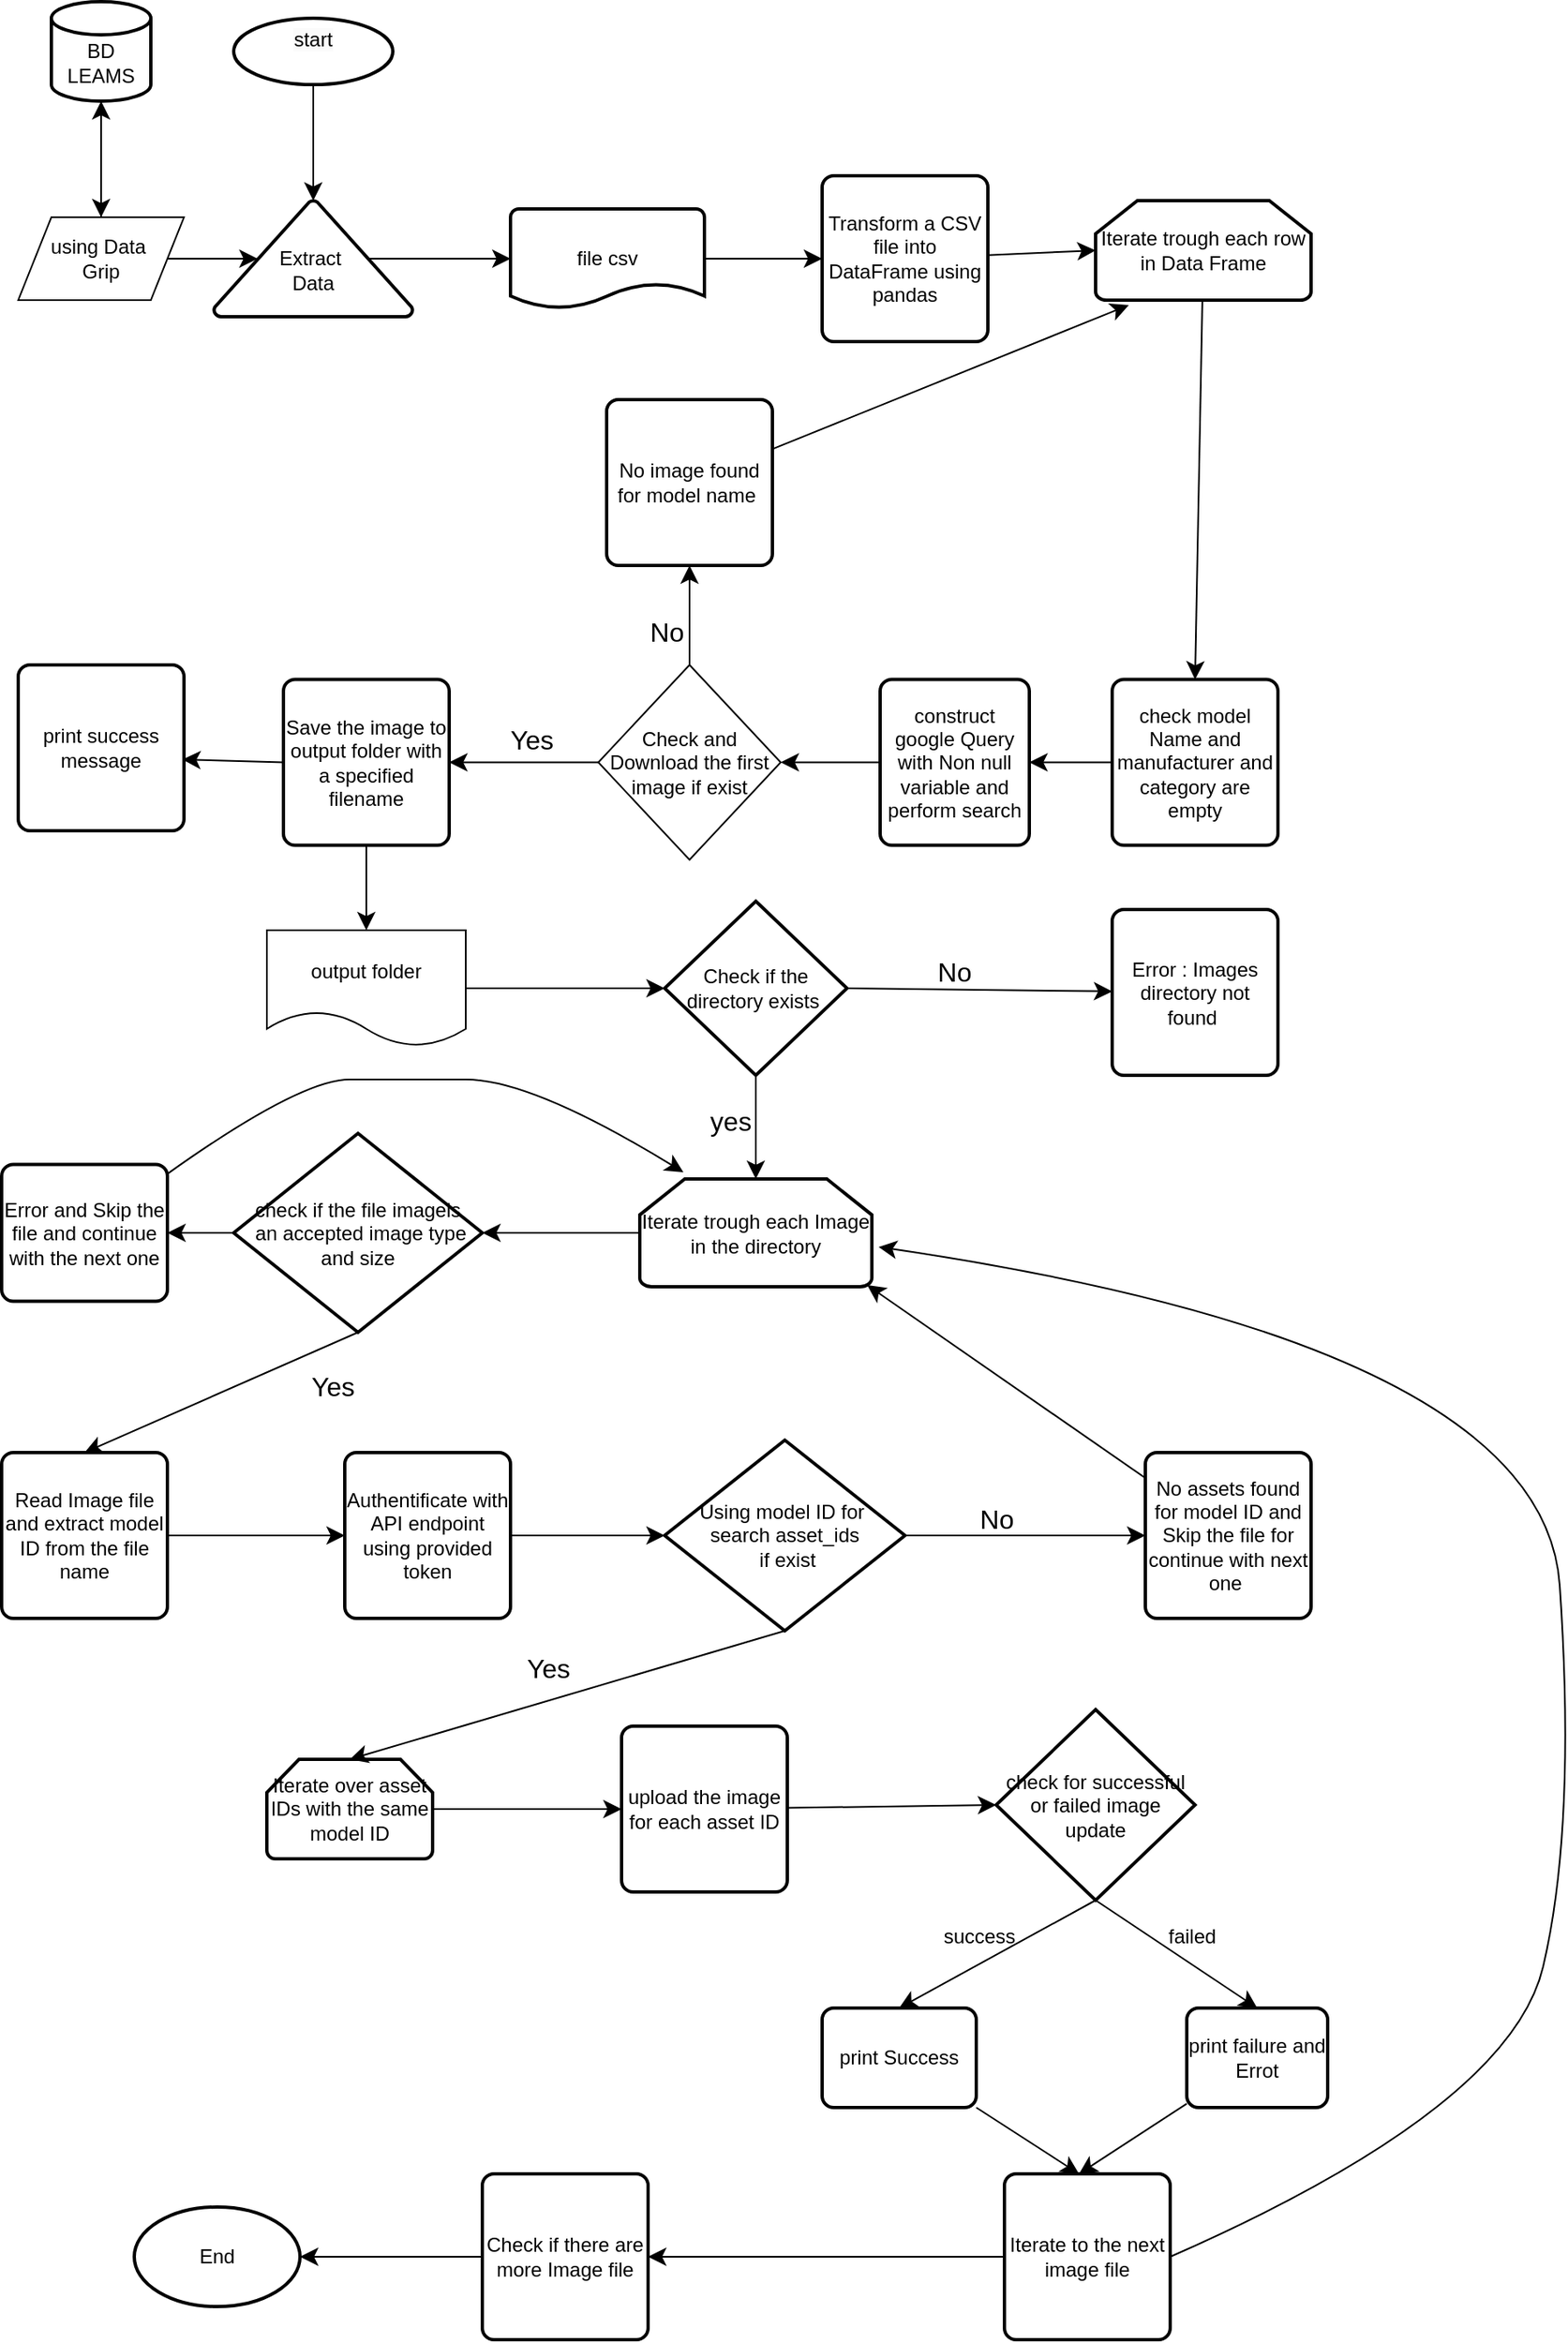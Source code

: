 <mxfile version="24.3.1" type="github">
  <diagram id="C5RBs43oDa-KdzZeNtuy" name="Page-1">
    <mxGraphModel dx="1173" dy="1860" grid="1" gridSize="10" guides="1" tooltips="1" connect="1" arrows="1" fold="1" page="1" pageScale="1" pageWidth="827" pageHeight="1169" math="0" shadow="0">
      <root>
        <mxCell id="WIyWlLk6GJQsqaUBKTNV-0" />
        <mxCell id="WIyWlLk6GJQsqaUBKTNV-1" parent="WIyWlLk6GJQsqaUBKTNV-0" />
        <mxCell id="C65WgQI8QG8N_RnLKigR-12" value="" style="edgeStyle=none;curved=1;rounded=0;orthogonalLoop=1;jettySize=auto;html=1;fontSize=12;startSize=8;endSize=8;entryX=0.5;entryY=0;entryDx=0;entryDy=0;entryPerimeter=0;" edge="1" parent="WIyWlLk6GJQsqaUBKTNV-1" source="C65WgQI8QG8N_RnLKigR-0" target="C65WgQI8QG8N_RnLKigR-27">
          <mxGeometry relative="1" as="geometry">
            <mxPoint x="420" y="-610" as="targetPoint" />
          </mxGeometry>
        </mxCell>
        <mxCell id="C65WgQI8QG8N_RnLKigR-0" value="&#xa;&lt;span style=&quot;color: rgb(0, 0, 0); font-family: Helvetica; font-size: 12px; font-style: normal; font-variant-ligatures: normal; font-variant-caps: normal; font-weight: 400; letter-spacing: normal; orphans: 2; text-align: center; text-indent: 0px; text-transform: none; widows: 2; word-spacing: 0px; -webkit-text-stroke-width: 0px; white-space: normal; background-color: rgb(251, 251, 251); text-decoration-thickness: initial; text-decoration-style: initial; text-decoration-color: initial; display: inline !important; float: none;&quot;&gt;start&lt;/span&gt;&#xa;&#xa;" style="strokeWidth=2;html=1;shape=mxgraph.flowchart.start_1;whiteSpace=wrap;" vertex="1" parent="WIyWlLk6GJQsqaUBKTNV-1">
          <mxGeometry x="230" y="-950" width="96" height="40" as="geometry" />
        </mxCell>
        <mxCell id="C65WgQI8QG8N_RnLKigR-148" style="edgeStyle=none;curved=1;rounded=0;orthogonalLoop=1;jettySize=auto;html=1;entryX=0;entryY=0.5;entryDx=0;entryDy=0;fontSize=12;startSize=8;endSize=8;" edge="1" parent="WIyWlLk6GJQsqaUBKTNV-1" source="C65WgQI8QG8N_RnLKigR-13" target="C65WgQI8QG8N_RnLKigR-146">
          <mxGeometry relative="1" as="geometry" />
        </mxCell>
        <mxCell id="C65WgQI8QG8N_RnLKigR-13" value="file csv" style="strokeWidth=2;html=1;shape=mxgraph.flowchart.document2;whiteSpace=wrap;size=0.25;" vertex="1" parent="WIyWlLk6GJQsqaUBKTNV-1">
          <mxGeometry x="397" y="-835" width="117" height="60" as="geometry" />
        </mxCell>
        <mxCell id="C65WgQI8QG8N_RnLKigR-25" style="edgeStyle=none;curved=1;rounded=0;orthogonalLoop=1;jettySize=auto;html=1;entryX=1;entryY=0.5;entryDx=0;entryDy=0;fontSize=12;startSize=8;endSize=8;" edge="1" parent="WIyWlLk6GJQsqaUBKTNV-1">
          <mxGeometry relative="1" as="geometry">
            <mxPoint x="480" y="-580" as="sourcePoint" />
            <mxPoint x="480" y="-580" as="targetPoint" />
          </mxGeometry>
        </mxCell>
        <mxCell id="C65WgQI8QG8N_RnLKigR-27" value="&lt;div&gt;&lt;br&gt;&lt;/div&gt;&lt;div&gt;&lt;span style=&quot;background-color: initial;&quot;&gt;Extract&amp;nbsp;&lt;/span&gt;&lt;br&gt;&lt;/div&gt;&lt;div&gt;Data&lt;/div&gt;" style="strokeWidth=2;html=1;shape=mxgraph.flowchart.extract_or_measurement;whiteSpace=wrap;" vertex="1" parent="WIyWlLk6GJQsqaUBKTNV-1">
          <mxGeometry x="218" y="-840" width="120" height="70" as="geometry" />
        </mxCell>
        <mxCell id="C65WgQI8QG8N_RnLKigR-28" value="using Data&amp;nbsp;&lt;div&gt;Grip&lt;/div&gt;" style="shape=parallelogram;perimeter=parallelogramPerimeter;whiteSpace=wrap;html=1;dashed=0;" vertex="1" parent="WIyWlLk6GJQsqaUBKTNV-1">
          <mxGeometry x="100" y="-830" width="100" height="50" as="geometry" />
        </mxCell>
        <mxCell id="C65WgQI8QG8N_RnLKigR-29" style="edgeStyle=none;curved=1;rounded=0;orthogonalLoop=1;jettySize=auto;html=1;entryX=0.22;entryY=0.5;entryDx=0;entryDy=0;entryPerimeter=0;fontSize=12;startSize=8;endSize=8;" edge="1" parent="WIyWlLk6GJQsqaUBKTNV-1" source="C65WgQI8QG8N_RnLKigR-28" target="C65WgQI8QG8N_RnLKigR-27">
          <mxGeometry relative="1" as="geometry" />
        </mxCell>
        <mxCell id="C65WgQI8QG8N_RnLKigR-34" style="edgeStyle=none;curved=1;rounded=0;orthogonalLoop=1;jettySize=auto;html=1;exitX=0.78;exitY=0.5;exitDx=0;exitDy=0;exitPerimeter=0;entryX=0;entryY=0.5;entryDx=0;entryDy=0;entryPerimeter=0;fontSize=12;startSize=8;endSize=8;" edge="1" parent="WIyWlLk6GJQsqaUBKTNV-1" source="C65WgQI8QG8N_RnLKigR-27" target="C65WgQI8QG8N_RnLKigR-13">
          <mxGeometry relative="1" as="geometry" />
        </mxCell>
        <mxCell id="C65WgQI8QG8N_RnLKigR-40" style="edgeStyle=none;curved=1;rounded=0;orthogonalLoop=1;jettySize=auto;html=1;entryX=0.5;entryY=0;entryDx=0;entryDy=0;fontSize=12;startSize=8;endSize=8;" edge="1" parent="WIyWlLk6GJQsqaUBKTNV-1" source="C65WgQI8QG8N_RnLKigR-37" target="C65WgQI8QG8N_RnLKigR-39">
          <mxGeometry relative="1" as="geometry" />
        </mxCell>
        <mxCell id="C65WgQI8QG8N_RnLKigR-37" value="Iterate trough each row in Data Frame" style="strokeWidth=2;html=1;shape=mxgraph.flowchart.loop_limit;whiteSpace=wrap;" vertex="1" parent="WIyWlLk6GJQsqaUBKTNV-1">
          <mxGeometry x="750" y="-840" width="130" height="60" as="geometry" />
        </mxCell>
        <mxCell id="C65WgQI8QG8N_RnLKigR-41" style="edgeStyle=none;curved=1;rounded=0;orthogonalLoop=1;jettySize=auto;html=1;fontSize=12;startSize=8;endSize=8;entryX=1;entryY=0.5;entryDx=0;entryDy=0;" edge="1" parent="WIyWlLk6GJQsqaUBKTNV-1" source="C65WgQI8QG8N_RnLKigR-39" target="C65WgQI8QG8N_RnLKigR-42">
          <mxGeometry relative="1" as="geometry">
            <mxPoint x="740" y="-440" as="targetPoint" />
          </mxGeometry>
        </mxCell>
        <mxCell id="C65WgQI8QG8N_RnLKigR-39" value="check model Name and manufacturer and category are empty" style="rounded=1;whiteSpace=wrap;html=1;absoluteArcSize=1;arcSize=14;strokeWidth=2;" vertex="1" parent="WIyWlLk6GJQsqaUBKTNV-1">
          <mxGeometry x="760" y="-551.25" width="100" height="100" as="geometry" />
        </mxCell>
        <mxCell id="C65WgQI8QG8N_RnLKigR-43" style="edgeStyle=none;curved=1;rounded=0;orthogonalLoop=1;jettySize=auto;html=1;fontSize=12;startSize=8;endSize=8;entryX=1;entryY=0.5;entryDx=0;entryDy=0;" edge="1" parent="WIyWlLk6GJQsqaUBKTNV-1" source="C65WgQI8QG8N_RnLKigR-42" target="C65WgQI8QG8N_RnLKigR-51">
          <mxGeometry relative="1" as="geometry">
            <mxPoint x="560" y="-390" as="targetPoint" />
          </mxGeometry>
        </mxCell>
        <mxCell id="C65WgQI8QG8N_RnLKigR-42" value="construct google Query with Non null variable and perform search" style="rounded=1;whiteSpace=wrap;html=1;absoluteArcSize=1;arcSize=14;strokeWidth=2;" vertex="1" parent="WIyWlLk6GJQsqaUBKTNV-1">
          <mxGeometry x="620" y="-551.25" width="90" height="100" as="geometry" />
        </mxCell>
        <mxCell id="C65WgQI8QG8N_RnLKigR-47" value="" style="edgeStyle=none;curved=1;rounded=0;orthogonalLoop=1;jettySize=auto;html=1;exitX=0;exitY=0.5;exitDx=0;exitDy=0;fontSize=12;startSize=8;endSize=8;entryX=1;entryY=0.5;entryDx=0;entryDy=0;" edge="1" parent="WIyWlLk6GJQsqaUBKTNV-1" source="C65WgQI8QG8N_RnLKigR-51" target="C65WgQI8QG8N_RnLKigR-48">
          <mxGeometry relative="1" as="geometry">
            <mxPoint x="350" y="-390" as="targetPoint" />
            <mxPoint x="460" y="-390" as="sourcePoint" />
          </mxGeometry>
        </mxCell>
        <mxCell id="C65WgQI8QG8N_RnLKigR-49" style="edgeStyle=none;curved=1;rounded=0;orthogonalLoop=1;jettySize=auto;html=1;exitX=0;exitY=0.5;exitDx=0;exitDy=0;fontSize=12;startSize=8;endSize=8;entryX=0.99;entryY=0.57;entryDx=0;entryDy=0;entryPerimeter=0;" edge="1" parent="WIyWlLk6GJQsqaUBKTNV-1" source="C65WgQI8QG8N_RnLKigR-48" target="C65WgQI8QG8N_RnLKigR-56">
          <mxGeometry relative="1" as="geometry">
            <mxPoint x="200" y="-390" as="targetPoint" />
          </mxGeometry>
        </mxCell>
        <mxCell id="C65WgQI8QG8N_RnLKigR-55" style="edgeStyle=none;curved=1;rounded=0;orthogonalLoop=1;jettySize=auto;html=1;fontSize=12;startSize=8;endSize=8;" edge="1" parent="WIyWlLk6GJQsqaUBKTNV-1" source="C65WgQI8QG8N_RnLKigR-48" target="C65WgQI8QG8N_RnLKigR-50">
          <mxGeometry relative="1" as="geometry" />
        </mxCell>
        <mxCell id="C65WgQI8QG8N_RnLKigR-48" value="Save the image to output folder with a specified filename" style="rounded=1;whiteSpace=wrap;html=1;absoluteArcSize=1;arcSize=14;strokeWidth=2;" vertex="1" parent="WIyWlLk6GJQsqaUBKTNV-1">
          <mxGeometry x="260" y="-551.25" width="100" height="100" as="geometry" />
        </mxCell>
        <mxCell id="C65WgQI8QG8N_RnLKigR-50" value="output folder" style="shape=document;whiteSpace=wrap;html=1;boundedLbl=1;dashed=0;flipH=1;" vertex="1" parent="WIyWlLk6GJQsqaUBKTNV-1">
          <mxGeometry x="250" y="-400" width="120" height="70" as="geometry" />
        </mxCell>
        <mxCell id="C65WgQI8QG8N_RnLKigR-63" style="edgeStyle=none;curved=1;rounded=0;orthogonalLoop=1;jettySize=auto;html=1;exitX=0.5;exitY=0;exitDx=0;exitDy=0;entryX=0.5;entryY=1;entryDx=0;entryDy=0;fontSize=12;startSize=8;endSize=8;" edge="1" parent="WIyWlLk6GJQsqaUBKTNV-1" source="C65WgQI8QG8N_RnLKigR-51" target="C65WgQI8QG8N_RnLKigR-61">
          <mxGeometry relative="1" as="geometry" />
        </mxCell>
        <mxCell id="C65WgQI8QG8N_RnLKigR-51" value="Check and Download the first image if exist" style="shape=rhombus;html=1;dashed=0;whiteSpace=wrap;perimeter=rhombusPerimeter;" vertex="1" parent="WIyWlLk6GJQsqaUBKTNV-1">
          <mxGeometry x="450" y="-560" width="110" height="117.5" as="geometry" />
        </mxCell>
        <mxCell id="C65WgQI8QG8N_RnLKigR-65" style="edgeStyle=none;curved=1;rounded=0;orthogonalLoop=1;jettySize=auto;html=1;entryX=0.5;entryY=0;entryDx=0;entryDy=0;fontSize=12;startSize=8;endSize=8;" edge="1" parent="WIyWlLk6GJQsqaUBKTNV-1" source="C65WgQI8QG8N_RnLKigR-53" target="C65WgQI8QG8N_RnLKigR-28">
          <mxGeometry relative="1" as="geometry" />
        </mxCell>
        <mxCell id="C65WgQI8QG8N_RnLKigR-53" value="&lt;div&gt;&lt;br&gt;&lt;/div&gt;BD LEAMS" style="strokeWidth=2;html=1;shape=mxgraph.flowchart.database;whiteSpace=wrap;" vertex="1" parent="WIyWlLk6GJQsqaUBKTNV-1">
          <mxGeometry x="120" y="-960" width="60" height="60" as="geometry" />
        </mxCell>
        <mxCell id="C65WgQI8QG8N_RnLKigR-56" value="print success message" style="rounded=1;whiteSpace=wrap;html=1;absoluteArcSize=1;arcSize=14;strokeWidth=2;" vertex="1" parent="WIyWlLk6GJQsqaUBKTNV-1">
          <mxGeometry x="100" y="-560" width="100" height="100" as="geometry" />
        </mxCell>
        <mxCell id="C65WgQI8QG8N_RnLKigR-61" value="No image found for model name&amp;nbsp;" style="rounded=1;whiteSpace=wrap;html=1;absoluteArcSize=1;arcSize=14;strokeWidth=2;" vertex="1" parent="WIyWlLk6GJQsqaUBKTNV-1">
          <mxGeometry x="455" y="-720" width="100" height="100" as="geometry" />
        </mxCell>
        <mxCell id="C65WgQI8QG8N_RnLKigR-62" style="edgeStyle=none;curved=1;rounded=0;orthogonalLoop=1;jettySize=auto;html=1;entryX=0.154;entryY=1.05;entryDx=0;entryDy=0;entryPerimeter=0;fontSize=12;startSize=8;endSize=8;" edge="1" parent="WIyWlLk6GJQsqaUBKTNV-1" source="C65WgQI8QG8N_RnLKigR-61" target="C65WgQI8QG8N_RnLKigR-37">
          <mxGeometry relative="1" as="geometry" />
        </mxCell>
        <mxCell id="C65WgQI8QG8N_RnLKigR-64" value="No" style="text;strokeColor=none;fillColor=none;html=1;align=center;verticalAlign=middle;whiteSpace=wrap;rounded=0;fontSize=16;" vertex="1" parent="WIyWlLk6GJQsqaUBKTNV-1">
          <mxGeometry x="475" y="-590" width="33" height="20" as="geometry" />
        </mxCell>
        <mxCell id="C65WgQI8QG8N_RnLKigR-66" style="edgeStyle=none;curved=1;rounded=0;orthogonalLoop=1;jettySize=auto;html=1;entryX=0.5;entryY=1;entryDx=0;entryDy=0;entryPerimeter=0;fontSize=12;startSize=8;endSize=8;" edge="1" parent="WIyWlLk6GJQsqaUBKTNV-1" source="C65WgQI8QG8N_RnLKigR-28" target="C65WgQI8QG8N_RnLKigR-53">
          <mxGeometry relative="1" as="geometry" />
        </mxCell>
        <mxCell id="C65WgQI8QG8N_RnLKigR-78" style="edgeStyle=none;curved=1;rounded=0;orthogonalLoop=1;jettySize=auto;html=1;exitX=1;exitY=0.5;exitDx=0;exitDy=0;exitPerimeter=0;fontSize=12;startSize=8;endSize=8;" edge="1" parent="WIyWlLk6GJQsqaUBKTNV-1" source="C65WgQI8QG8N_RnLKigR-68" target="C65WgQI8QG8N_RnLKigR-71">
          <mxGeometry relative="1" as="geometry" />
        </mxCell>
        <mxCell id="C65WgQI8QG8N_RnLKigR-68" value="Check if the directory exists&amp;nbsp;" style="strokeWidth=2;html=1;shape=mxgraph.flowchart.decision;whiteSpace=wrap;" vertex="1" parent="WIyWlLk6GJQsqaUBKTNV-1">
          <mxGeometry x="490" y="-417.5" width="110" height="105" as="geometry" />
        </mxCell>
        <mxCell id="C65WgQI8QG8N_RnLKigR-70" value="No" style="text;strokeColor=none;fillColor=none;html=1;align=center;verticalAlign=middle;whiteSpace=wrap;rounded=0;fontSize=16;" vertex="1" parent="WIyWlLk6GJQsqaUBKTNV-1">
          <mxGeometry x="635" y="-390" width="60" height="30" as="geometry" />
        </mxCell>
        <mxCell id="C65WgQI8QG8N_RnLKigR-71" value="Error : Images directory not found&amp;nbsp;" style="rounded=1;whiteSpace=wrap;html=1;absoluteArcSize=1;arcSize=14;strokeWidth=2;" vertex="1" parent="WIyWlLk6GJQsqaUBKTNV-1">
          <mxGeometry x="760" y="-412.5" width="100" height="100" as="geometry" />
        </mxCell>
        <mxCell id="C65WgQI8QG8N_RnLKigR-74" style="edgeStyle=none;curved=1;rounded=0;orthogonalLoop=1;jettySize=auto;html=1;entryX=0;entryY=0.5;entryDx=0;entryDy=0;entryPerimeter=0;fontSize=12;startSize=8;endSize=8;" edge="1" parent="WIyWlLk6GJQsqaUBKTNV-1" source="C65WgQI8QG8N_RnLKigR-50" target="C65WgQI8QG8N_RnLKigR-68">
          <mxGeometry relative="1" as="geometry" />
        </mxCell>
        <mxCell id="C65WgQI8QG8N_RnLKigR-75" value="Iterate trough each Image in the directory" style="strokeWidth=2;html=1;shape=mxgraph.flowchart.loop_limit;whiteSpace=wrap;" vertex="1" parent="WIyWlLk6GJQsqaUBKTNV-1">
          <mxGeometry x="475" y="-250" width="140" height="65" as="geometry" />
        </mxCell>
        <mxCell id="C65WgQI8QG8N_RnLKigR-76" style="edgeStyle=none;curved=1;rounded=0;orthogonalLoop=1;jettySize=auto;html=1;exitX=0.5;exitY=1;exitDx=0;exitDy=0;exitPerimeter=0;entryX=0.5;entryY=0;entryDx=0;entryDy=0;entryPerimeter=0;fontSize=12;startSize=8;endSize=8;" edge="1" parent="WIyWlLk6GJQsqaUBKTNV-1" source="C65WgQI8QG8N_RnLKigR-68" target="C65WgQI8QG8N_RnLKigR-75">
          <mxGeometry relative="1" as="geometry" />
        </mxCell>
        <mxCell id="C65WgQI8QG8N_RnLKigR-77" value="yes" style="text;strokeColor=none;fillColor=none;html=1;align=center;verticalAlign=middle;whiteSpace=wrap;rounded=0;fontSize=16;" vertex="1" parent="WIyWlLk6GJQsqaUBKTNV-1">
          <mxGeometry x="500" y="-300" width="60" height="30" as="geometry" />
        </mxCell>
        <mxCell id="C65WgQI8QG8N_RnLKigR-126" style="edgeStyle=none;curved=1;rounded=0;orthogonalLoop=1;jettySize=auto;html=1;exitX=0.5;exitY=1;exitDx=0;exitDy=0;exitPerimeter=0;entryX=0.5;entryY=0;entryDx=0;entryDy=0;fontSize=12;startSize=8;endSize=8;" edge="1" parent="WIyWlLk6GJQsqaUBKTNV-1" source="C65WgQI8QG8N_RnLKigR-80" target="C65WgQI8QG8N_RnLKigR-82">
          <mxGeometry relative="1" as="geometry" />
        </mxCell>
        <mxCell id="C65WgQI8QG8N_RnLKigR-151" style="edgeStyle=none;curved=1;rounded=0;orthogonalLoop=1;jettySize=auto;html=1;entryX=1;entryY=0.5;entryDx=0;entryDy=0;fontSize=12;startSize=8;endSize=8;" edge="1" parent="WIyWlLk6GJQsqaUBKTNV-1" source="C65WgQI8QG8N_RnLKigR-80" target="C65WgQI8QG8N_RnLKigR-150">
          <mxGeometry relative="1" as="geometry" />
        </mxCell>
        <mxCell id="C65WgQI8QG8N_RnLKigR-80" value="check if the file imageis&lt;div&gt;&amp;nbsp;an accepted image type and size&lt;/div&gt;" style="strokeWidth=2;html=1;shape=mxgraph.flowchart.decision;whiteSpace=wrap;" vertex="1" parent="WIyWlLk6GJQsqaUBKTNV-1">
          <mxGeometry x="230" y="-277.5" width="150" height="120" as="geometry" />
        </mxCell>
        <mxCell id="C65WgQI8QG8N_RnLKigR-156" style="edgeStyle=none;curved=1;rounded=0;orthogonalLoop=1;jettySize=auto;html=1;entryX=0;entryY=0.5;entryDx=0;entryDy=0;fontSize=12;startSize=8;endSize=8;" edge="1" parent="WIyWlLk6GJQsqaUBKTNV-1" source="C65WgQI8QG8N_RnLKigR-82" target="C65WgQI8QG8N_RnLKigR-154">
          <mxGeometry relative="1" as="geometry" />
        </mxCell>
        <mxCell id="C65WgQI8QG8N_RnLKigR-82" value="Read Image file and extract model ID from the file name" style="rounded=1;whiteSpace=wrap;html=1;absoluteArcSize=1;arcSize=14;strokeWidth=2;" vertex="1" parent="WIyWlLk6GJQsqaUBKTNV-1">
          <mxGeometry x="90" y="-85" width="100" height="100" as="geometry" />
        </mxCell>
        <mxCell id="C65WgQI8QG8N_RnLKigR-83" value="Yes" style="text;strokeColor=none;fillColor=none;html=1;align=center;verticalAlign=middle;whiteSpace=wrap;rounded=0;fontSize=16;" vertex="1" parent="WIyWlLk6GJQsqaUBKTNV-1">
          <mxGeometry x="260" y="-140" width="60" height="30" as="geometry" />
        </mxCell>
        <mxCell id="C65WgQI8QG8N_RnLKigR-108" style="edgeStyle=none;curved=1;rounded=0;orthogonalLoop=1;jettySize=auto;html=1;entryX=0;entryY=0.5;entryDx=0;entryDy=0;fontSize=12;startSize=8;endSize=8;" edge="1" parent="WIyWlLk6GJQsqaUBKTNV-1" target="C65WgQI8QG8N_RnLKigR-87">
          <mxGeometry relative="1" as="geometry">
            <mxPoint x="595" y="-35" as="sourcePoint" />
          </mxGeometry>
        </mxCell>
        <mxCell id="C65WgQI8QG8N_RnLKigR-87" value="No assets found for model ID and Skip the file for continue with next one&amp;nbsp;" style="rounded=1;whiteSpace=wrap;html=1;absoluteArcSize=1;arcSize=14;strokeWidth=2;" vertex="1" parent="WIyWlLk6GJQsqaUBKTNV-1">
          <mxGeometry x="780" y="-85" width="100" height="100" as="geometry" />
        </mxCell>
        <mxCell id="C65WgQI8QG8N_RnLKigR-98" style="edgeStyle=none;curved=1;rounded=0;orthogonalLoop=1;jettySize=auto;html=1;entryX=0.98;entryY=0.985;entryDx=0;entryDy=0;entryPerimeter=0;fontSize=12;startSize=8;endSize=8;" edge="1" parent="WIyWlLk6GJQsqaUBKTNV-1" source="C65WgQI8QG8N_RnLKigR-87" target="C65WgQI8QG8N_RnLKigR-75">
          <mxGeometry relative="1" as="geometry" />
        </mxCell>
        <mxCell id="C65WgQI8QG8N_RnLKigR-99" value="No" style="text;html=1;align=center;verticalAlign=middle;resizable=0;points=[];autosize=1;strokeColor=none;fillColor=none;fontSize=16;" vertex="1" parent="WIyWlLk6GJQsqaUBKTNV-1">
          <mxGeometry x="670" y="-60" width="40" height="30" as="geometry" />
        </mxCell>
        <mxCell id="C65WgQI8QG8N_RnLKigR-109" style="edgeStyle=none;curved=1;rounded=0;orthogonalLoop=1;jettySize=auto;html=1;entryX=0;entryY=0.5;entryDx=0;entryDy=0;fontSize=12;startSize=8;endSize=8;" edge="1" parent="WIyWlLk6GJQsqaUBKTNV-1" source="C65WgQI8QG8N_RnLKigR-102" target="C65WgQI8QG8N_RnLKigR-104">
          <mxGeometry relative="1" as="geometry" />
        </mxCell>
        <mxCell id="C65WgQI8QG8N_RnLKigR-102" value="Iterate over asset IDs with the same model ID" style="strokeWidth=2;html=1;shape=mxgraph.flowchart.loop_limit;whiteSpace=wrap;" vertex="1" parent="WIyWlLk6GJQsqaUBKTNV-1">
          <mxGeometry x="250" y="100" width="100" height="60" as="geometry" />
        </mxCell>
        <mxCell id="C65WgQI8QG8N_RnLKigR-104" value="upload the image for each asset ID" style="rounded=1;whiteSpace=wrap;html=1;absoluteArcSize=1;arcSize=14;strokeWidth=2;" vertex="1" parent="WIyWlLk6GJQsqaUBKTNV-1">
          <mxGeometry x="464" y="80" width="100" height="100" as="geometry" />
        </mxCell>
        <mxCell id="C65WgQI8QG8N_RnLKigR-105" style="edgeStyle=none;curved=1;rounded=0;orthogonalLoop=1;jettySize=auto;html=1;entryX=0.5;entryY=0;entryDx=0;entryDy=0;entryPerimeter=0;fontSize=12;startSize=8;endSize=8;exitX=0.5;exitY=1;exitDx=0;exitDy=0;exitPerimeter=0;" edge="1" parent="WIyWlLk6GJQsqaUBKTNV-1" source="C65WgQI8QG8N_RnLKigR-139" target="C65WgQI8QG8N_RnLKigR-102">
          <mxGeometry relative="1" as="geometry">
            <mxPoint x="495" y="-7.449" as="sourcePoint" />
          </mxGeometry>
        </mxCell>
        <mxCell id="C65WgQI8QG8N_RnLKigR-128" style="edgeStyle=none;curved=1;rounded=0;orthogonalLoop=1;jettySize=auto;html=1;exitX=0.5;exitY=1;exitDx=0;exitDy=0;exitPerimeter=0;entryX=0.5;entryY=0;entryDx=0;entryDy=0;fontSize=12;startSize=8;endSize=8;" edge="1" parent="WIyWlLk6GJQsqaUBKTNV-1" source="C65WgQI8QG8N_RnLKigR-113" target="C65WgQI8QG8N_RnLKigR-120">
          <mxGeometry relative="1" as="geometry" />
        </mxCell>
        <mxCell id="C65WgQI8QG8N_RnLKigR-130" style="edgeStyle=none;curved=1;rounded=0;orthogonalLoop=1;jettySize=auto;html=1;exitX=0.5;exitY=1;exitDx=0;exitDy=0;exitPerimeter=0;entryX=0.5;entryY=0;entryDx=0;entryDy=0;fontSize=12;startSize=8;endSize=8;" edge="1" parent="WIyWlLk6GJQsqaUBKTNV-1" source="C65WgQI8QG8N_RnLKigR-113" target="C65WgQI8QG8N_RnLKigR-121">
          <mxGeometry relative="1" as="geometry" />
        </mxCell>
        <mxCell id="C65WgQI8QG8N_RnLKigR-113" value="check for successful or failed image update" style="strokeWidth=2;html=1;shape=mxgraph.flowchart.decision;whiteSpace=wrap;" vertex="1" parent="WIyWlLk6GJQsqaUBKTNV-1">
          <mxGeometry x="690" y="70" width="120" height="115" as="geometry" />
        </mxCell>
        <mxCell id="C65WgQI8QG8N_RnLKigR-114" style="edgeStyle=none;curved=1;rounded=0;orthogonalLoop=1;jettySize=auto;html=1;entryX=0;entryY=0.5;entryDx=0;entryDy=0;entryPerimeter=0;fontSize=12;startSize=8;endSize=8;" edge="1" parent="WIyWlLk6GJQsqaUBKTNV-1" source="C65WgQI8QG8N_RnLKigR-104" target="C65WgQI8QG8N_RnLKigR-113">
          <mxGeometry relative="1" as="geometry" />
        </mxCell>
        <mxCell id="C65WgQI8QG8N_RnLKigR-116" value="&lt;span style=&quot;font-size: 12px;&quot;&gt;success&lt;/span&gt;" style="text;strokeColor=none;fillColor=none;html=1;align=center;verticalAlign=middle;whiteSpace=wrap;rounded=0;fontSize=16;" vertex="1" parent="WIyWlLk6GJQsqaUBKTNV-1">
          <mxGeometry x="650" y="190" width="60" height="30" as="geometry" />
        </mxCell>
        <mxCell id="C65WgQI8QG8N_RnLKigR-119" value="&lt;span style=&quot;font-size: 12px;&quot;&gt;failed&amp;nbsp;&lt;/span&gt;" style="text;strokeColor=none;fillColor=none;html=1;align=center;verticalAlign=middle;whiteSpace=wrap;rounded=0;fontSize=16;" vertex="1" parent="WIyWlLk6GJQsqaUBKTNV-1">
          <mxGeometry x="780" y="190" width="60" height="30" as="geometry" />
        </mxCell>
        <mxCell id="C65WgQI8QG8N_RnLKigR-132" style="edgeStyle=none;curved=1;rounded=0;orthogonalLoop=1;jettySize=auto;html=1;fontSize=12;startSize=8;endSize=8;" edge="1" parent="WIyWlLk6GJQsqaUBKTNV-1" source="C65WgQI8QG8N_RnLKigR-120">
          <mxGeometry relative="1" as="geometry">
            <mxPoint x="740" y="350" as="targetPoint" />
          </mxGeometry>
        </mxCell>
        <mxCell id="C65WgQI8QG8N_RnLKigR-120" value="print Success" style="rounded=1;whiteSpace=wrap;html=1;absoluteArcSize=1;arcSize=14;strokeWidth=2;" vertex="1" parent="WIyWlLk6GJQsqaUBKTNV-1">
          <mxGeometry x="585" y="250" width="93" height="60" as="geometry" />
        </mxCell>
        <mxCell id="C65WgQI8QG8N_RnLKigR-131" style="edgeStyle=none;curved=1;rounded=0;orthogonalLoop=1;jettySize=auto;html=1;fontSize=12;startSize=8;endSize=8;" edge="1" parent="WIyWlLk6GJQsqaUBKTNV-1" source="C65WgQI8QG8N_RnLKigR-121">
          <mxGeometry relative="1" as="geometry">
            <mxPoint x="740" y="350" as="targetPoint" />
          </mxGeometry>
        </mxCell>
        <mxCell id="C65WgQI8QG8N_RnLKigR-121" value="print failure and Errot" style="rounded=1;whiteSpace=wrap;html=1;absoluteArcSize=1;arcSize=14;strokeWidth=2;" vertex="1" parent="WIyWlLk6GJQsqaUBKTNV-1">
          <mxGeometry x="805" y="250" width="85" height="60" as="geometry" />
        </mxCell>
        <mxCell id="C65WgQI8QG8N_RnLKigR-123" value="Yes" style="text;strokeColor=none;fillColor=none;html=1;align=center;verticalAlign=middle;whiteSpace=wrap;rounded=0;fontSize=16;" vertex="1" parent="WIyWlLk6GJQsqaUBKTNV-1">
          <mxGeometry x="380" y="-530" width="60" height="30" as="geometry" />
        </mxCell>
        <mxCell id="C65WgQI8QG8N_RnLKigR-125" style="edgeStyle=none;curved=1;rounded=0;orthogonalLoop=1;jettySize=auto;html=1;entryX=1;entryY=0.5;entryDx=0;entryDy=0;entryPerimeter=0;fontSize=12;startSize=8;endSize=8;" edge="1" parent="WIyWlLk6GJQsqaUBKTNV-1" source="C65WgQI8QG8N_RnLKigR-75" target="C65WgQI8QG8N_RnLKigR-80">
          <mxGeometry relative="1" as="geometry" />
        </mxCell>
        <mxCell id="C65WgQI8QG8N_RnLKigR-127" style="edgeStyle=none;curved=1;rounded=0;orthogonalLoop=1;jettySize=auto;html=1;exitX=0.5;exitY=1;exitDx=0;exitDy=0;fontSize=12;startSize=8;endSize=8;" edge="1" parent="WIyWlLk6GJQsqaUBKTNV-1" source="C65WgQI8QG8N_RnLKigR-116" target="C65WgQI8QG8N_RnLKigR-116">
          <mxGeometry relative="1" as="geometry" />
        </mxCell>
        <mxCell id="C65WgQI8QG8N_RnLKigR-129" style="edgeStyle=none;curved=1;rounded=0;orthogonalLoop=1;jettySize=auto;html=1;exitX=0.5;exitY=0;exitDx=0;exitDy=0;fontSize=12;startSize=8;endSize=8;" edge="1" parent="WIyWlLk6GJQsqaUBKTNV-1" source="C65WgQI8QG8N_RnLKigR-119" target="C65WgQI8QG8N_RnLKigR-119">
          <mxGeometry relative="1" as="geometry" />
        </mxCell>
        <mxCell id="C65WgQI8QG8N_RnLKigR-134" style="edgeStyle=none;curved=1;rounded=0;orthogonalLoop=1;jettySize=auto;html=1;fontSize=12;startSize=8;endSize=8;" edge="1" parent="WIyWlLk6GJQsqaUBKTNV-1" source="C65WgQI8QG8N_RnLKigR-133">
          <mxGeometry relative="1" as="geometry">
            <mxPoint x="480" y="400" as="targetPoint" />
          </mxGeometry>
        </mxCell>
        <mxCell id="C65WgQI8QG8N_RnLKigR-145" style="edgeStyle=none;curved=1;rounded=0;orthogonalLoop=1;jettySize=auto;html=1;exitX=1;exitY=0.5;exitDx=0;exitDy=0;fontSize=12;startSize=8;endSize=8;entryX=1.029;entryY=0.631;entryDx=0;entryDy=0;entryPerimeter=0;" edge="1" parent="WIyWlLk6GJQsqaUBKTNV-1" source="C65WgQI8QG8N_RnLKigR-133" target="C65WgQI8QG8N_RnLKigR-75">
          <mxGeometry relative="1" as="geometry">
            <mxPoint x="780" y="-200" as="targetPoint" />
            <Array as="points">
              <mxPoint x="1000" y="310" />
              <mxPoint x="1040" y="140" />
              <mxPoint x="1020" y="-150" />
            </Array>
          </mxGeometry>
        </mxCell>
        <mxCell id="C65WgQI8QG8N_RnLKigR-133" value="Iterate to the next image file" style="rounded=1;whiteSpace=wrap;html=1;absoluteArcSize=1;arcSize=14;strokeWidth=2;" vertex="1" parent="WIyWlLk6GJQsqaUBKTNV-1">
          <mxGeometry x="695" y="350" width="100" height="100" as="geometry" />
        </mxCell>
        <mxCell id="C65WgQI8QG8N_RnLKigR-136" style="edgeStyle=none;curved=1;rounded=0;orthogonalLoop=1;jettySize=auto;html=1;fontSize=12;startSize=8;endSize=8;" edge="1" parent="WIyWlLk6GJQsqaUBKTNV-1" source="C65WgQI8QG8N_RnLKigR-135">
          <mxGeometry relative="1" as="geometry">
            <mxPoint x="270" y="400" as="targetPoint" />
          </mxGeometry>
        </mxCell>
        <mxCell id="C65WgQI8QG8N_RnLKigR-135" value="Check if there are more Image file" style="rounded=1;whiteSpace=wrap;html=1;absoluteArcSize=1;arcSize=14;strokeWidth=2;" vertex="1" parent="WIyWlLk6GJQsqaUBKTNV-1">
          <mxGeometry x="380" y="350" width="100" height="100" as="geometry" />
        </mxCell>
        <mxCell id="C65WgQI8QG8N_RnLKigR-137" value="End" style="strokeWidth=2;html=1;shape=mxgraph.flowchart.start_1;whiteSpace=wrap;" vertex="1" parent="WIyWlLk6GJQsqaUBKTNV-1">
          <mxGeometry x="170" y="370" width="100" height="60" as="geometry" />
        </mxCell>
        <mxCell id="C65WgQI8QG8N_RnLKigR-139" value="Using model ID for&amp;nbsp;&lt;div&gt;search asset_ids&lt;/div&gt;&lt;div&gt;&amp;nbsp;if exist&lt;/div&gt;" style="strokeWidth=2;html=1;shape=mxgraph.flowchart.decision;whiteSpace=wrap;" vertex="1" parent="WIyWlLk6GJQsqaUBKTNV-1">
          <mxGeometry x="490" y="-92.5" width="145" height="115" as="geometry" />
        </mxCell>
        <mxCell id="C65WgQI8QG8N_RnLKigR-142" value="Yes" style="text;strokeColor=none;fillColor=none;html=1;align=center;verticalAlign=middle;whiteSpace=wrap;rounded=0;fontSize=16;" vertex="1" parent="WIyWlLk6GJQsqaUBKTNV-1">
          <mxGeometry x="390" y="30" width="60" height="30" as="geometry" />
        </mxCell>
        <mxCell id="C65WgQI8QG8N_RnLKigR-143" style="edgeStyle=none;curved=1;rounded=0;orthogonalLoop=1;jettySize=auto;html=1;exitX=0.5;exitY=0;exitDx=0;exitDy=0;fontSize=12;startSize=8;endSize=8;" edge="1" parent="WIyWlLk6GJQsqaUBKTNV-1" source="C65WgQI8QG8N_RnLKigR-142" target="C65WgQI8QG8N_RnLKigR-142">
          <mxGeometry relative="1" as="geometry" />
        </mxCell>
        <mxCell id="C65WgQI8QG8N_RnLKigR-146" value="Transform a CSV file into DataFrame using pandas" style="rounded=1;whiteSpace=wrap;html=1;absoluteArcSize=1;arcSize=14;strokeWidth=2;" vertex="1" parent="WIyWlLk6GJQsqaUBKTNV-1">
          <mxGeometry x="585" y="-855" width="100" height="100" as="geometry" />
        </mxCell>
        <mxCell id="C65WgQI8QG8N_RnLKigR-149" style="edgeStyle=none;curved=1;rounded=0;orthogonalLoop=1;jettySize=auto;html=1;entryX=0;entryY=0.5;entryDx=0;entryDy=0;entryPerimeter=0;fontSize=12;startSize=8;endSize=8;" edge="1" parent="WIyWlLk6GJQsqaUBKTNV-1" source="C65WgQI8QG8N_RnLKigR-146" target="C65WgQI8QG8N_RnLKigR-37">
          <mxGeometry relative="1" as="geometry" />
        </mxCell>
        <mxCell id="C65WgQI8QG8N_RnLKigR-153" style="edgeStyle=none;curved=1;rounded=0;orthogonalLoop=1;jettySize=auto;html=1;fontSize=12;startSize=8;endSize=8;entryX=0.188;entryY=-0.062;entryDx=0;entryDy=0;entryPerimeter=0;" edge="1" parent="WIyWlLk6GJQsqaUBKTNV-1" source="C65WgQI8QG8N_RnLKigR-150" target="C65WgQI8QG8N_RnLKigR-75">
          <mxGeometry relative="1" as="geometry">
            <mxPoint x="380" y="-320" as="targetPoint" />
            <Array as="points">
              <mxPoint x="270" y="-310" />
              <mxPoint x="330" y="-310" />
              <mxPoint x="410" y="-310" />
            </Array>
          </mxGeometry>
        </mxCell>
        <mxCell id="C65WgQI8QG8N_RnLKigR-150" value="Error and Skip the file and continue with the next one" style="rounded=1;whiteSpace=wrap;html=1;absoluteArcSize=1;arcSize=14;strokeWidth=2;" vertex="1" parent="WIyWlLk6GJQsqaUBKTNV-1">
          <mxGeometry x="90" y="-258.75" width="100" height="82.5" as="geometry" />
        </mxCell>
        <mxCell id="C65WgQI8QG8N_RnLKigR-157" style="edgeStyle=none;curved=1;rounded=0;orthogonalLoop=1;jettySize=auto;html=1;fontSize=12;startSize=8;endSize=8;" edge="1" parent="WIyWlLk6GJQsqaUBKTNV-1" source="C65WgQI8QG8N_RnLKigR-154" target="C65WgQI8QG8N_RnLKigR-139">
          <mxGeometry relative="1" as="geometry" />
        </mxCell>
        <mxCell id="C65WgQI8QG8N_RnLKigR-154" value="Authentificate with API endpoint using provided token" style="rounded=1;whiteSpace=wrap;html=1;absoluteArcSize=1;arcSize=14;strokeWidth=2;" vertex="1" parent="WIyWlLk6GJQsqaUBKTNV-1">
          <mxGeometry x="297" y="-85" width="100" height="100" as="geometry" />
        </mxCell>
      </root>
    </mxGraphModel>
  </diagram>
</mxfile>
